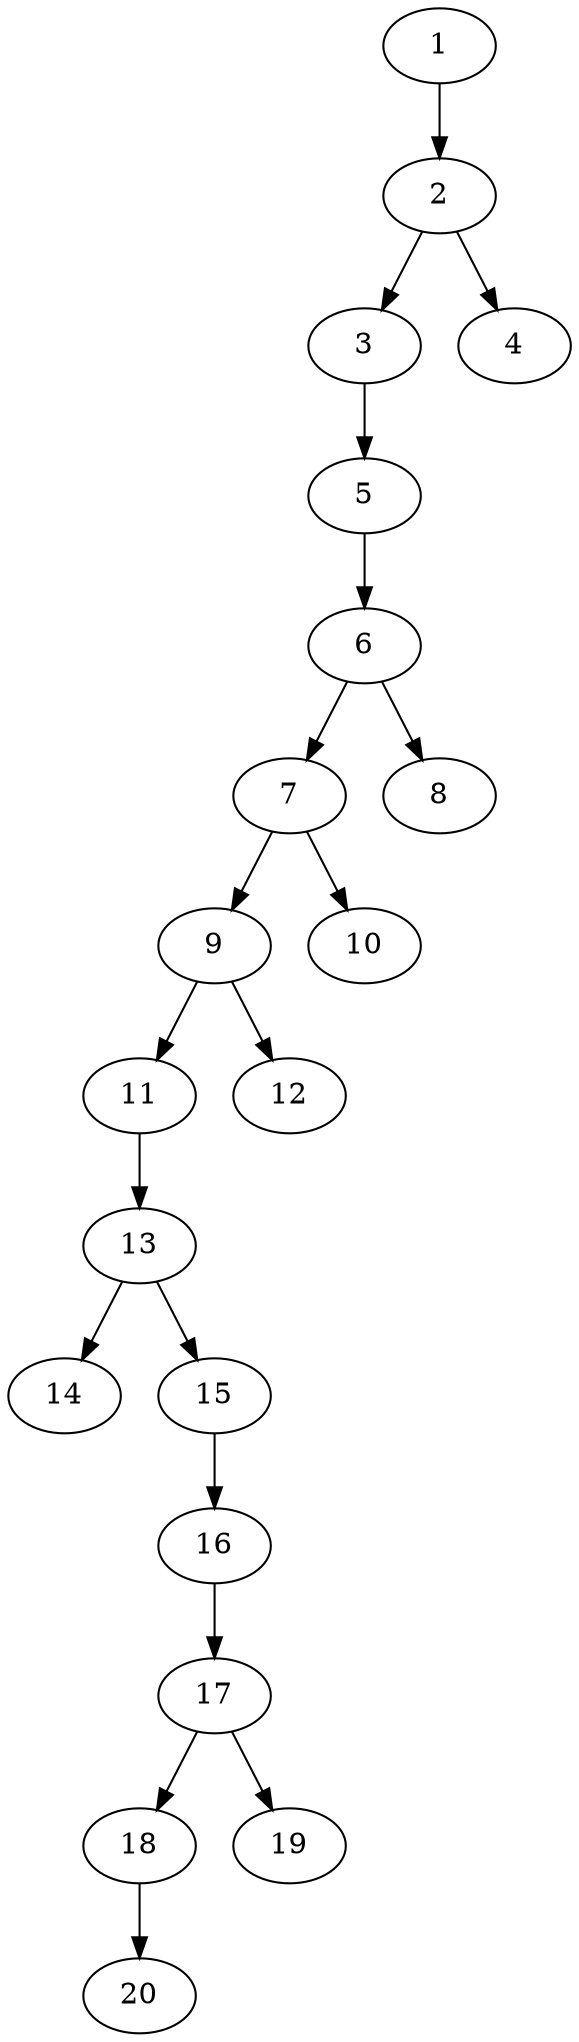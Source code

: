 // DAG automatically generated by daggen at Thu Oct  3 13:58:42 2019
// ./daggen --dot -n 20 --ccr 0.5 --fat 0.3 --regular 0.9 --density 0.5 --mindata 5242880 --maxdata 52428800 
digraph G {
  1 [size="35364864", alpha="0.03", expect_size="17682432"] 
  1 -> 2 [size ="17682432"]
  2 [size="61087744", alpha="0.20", expect_size="30543872"] 
  2 -> 3 [size ="30543872"]
  2 -> 4 [size ="30543872"]
  3 [size="51959808", alpha="0.01", expect_size="25979904"] 
  3 -> 5 [size ="25979904"]
  4 [size="50946048", alpha="0.08", expect_size="25473024"] 
  5 [size="25696256", alpha="0.17", expect_size="12848128"] 
  5 -> 6 [size ="12848128"]
  6 [size="40218624", alpha="0.05", expect_size="20109312"] 
  6 -> 7 [size ="20109312"]
  6 -> 8 [size ="20109312"]
  7 [size="76826624", alpha="0.10", expect_size="38413312"] 
  7 -> 9 [size ="38413312"]
  7 -> 10 [size ="38413312"]
  8 [size="78120960", alpha="0.06", expect_size="39060480"] 
  9 [size="66959360", alpha="0.17", expect_size="33479680"] 
  9 -> 11 [size ="33479680"]
  9 -> 12 [size ="33479680"]
  10 [size="75816960", alpha="0.09", expect_size="37908480"] 
  11 [size="91478016", alpha="0.01", expect_size="45739008"] 
  11 -> 13 [size ="45739008"]
  12 [size="104265728", alpha="0.01", expect_size="52132864"] 
  13 [size="102463488", alpha="0.07", expect_size="51231744"] 
  13 -> 14 [size ="51231744"]
  13 -> 15 [size ="51231744"]
  14 [size="12736512", alpha="0.02", expect_size="6368256"] 
  15 [size="52457472", alpha="0.02", expect_size="26228736"] 
  15 -> 16 [size ="26228736"]
  16 [size="37173248", alpha="0.11", expect_size="18586624"] 
  16 -> 17 [size ="18586624"]
  17 [size="60217344", alpha="0.17", expect_size="30108672"] 
  17 -> 18 [size ="30108672"]
  17 -> 19 [size ="30108672"]
  18 [size="12908544", alpha="0.19", expect_size="6454272"] 
  18 -> 20 [size ="6454272"]
  19 [size="43223040", alpha="0.06", expect_size="21611520"] 
  20 [size="29415424", alpha="0.02", expect_size="14707712"] 
}
